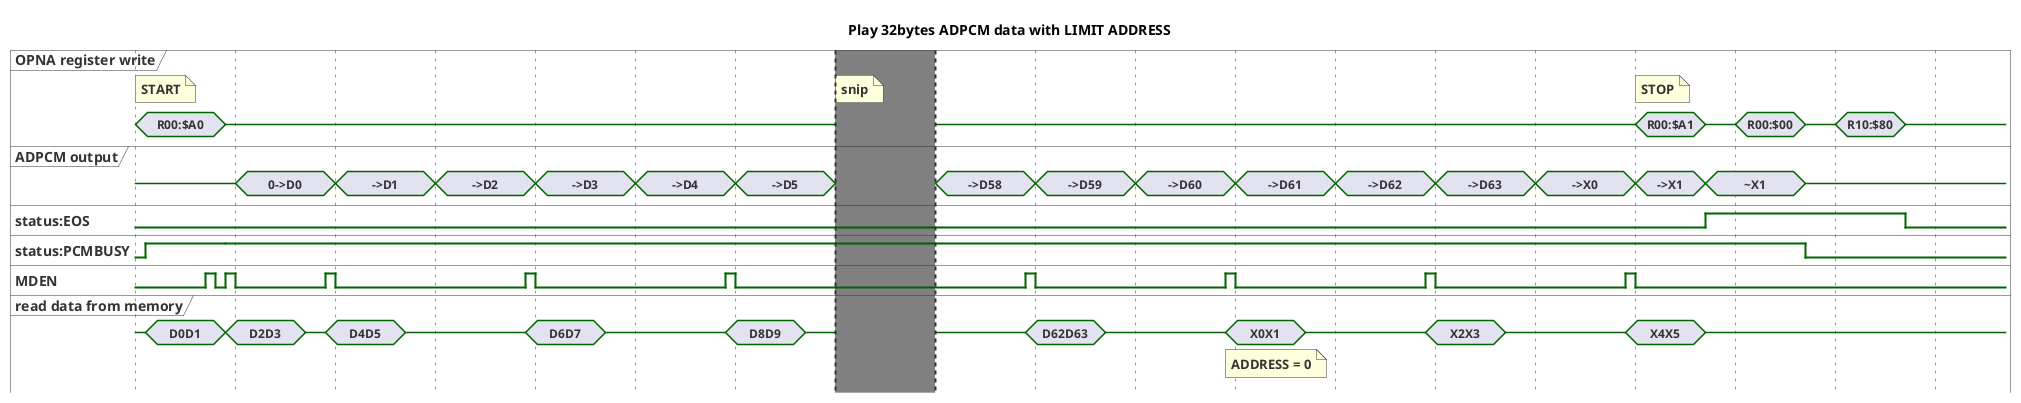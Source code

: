 @startuml
Title Play 32bytes ADPCM data with LIMIT ADDRESS

scale 100 as 100 pixels
hide time-axis

concise "OPNA register write" as OPNA
concise "ADPCM output" as OUT
binary "status:EOS" as EOS
binary "status:PCMBUSY" as PCMBUSY
binary "MDEN" as MDEN
concise "read data from memory" as RD

@0 as :start
@800 as :lasthalf
@1500 as :stopseq

'----------------------------------------------------------------

@:start
OPNA is "R00:$A0"
note top of OPNA: START 
OUT is {-}
RD is {-}
@+10
PCMBUSY is high
RD is "D0D1"
@+60
MDEN is high
@+10
MDEN is low
@+10
OPNA is {-}
PCMBUSY is high
MDEN is high
RD is "D2D3"
@+10
MDEN is low
@+70
RD is {-}

@:start+100
OPNA is {-}
OUT is "0->D0"
@+90
MDEN is high
RD is "D4D5"
@+10
MDEN is low
@+70
RD is {-}

@:start+200
OUT is "->D1"

@:start+300
OPNA is {-}
OUT is "->D2"
@+90
MDEN is high
RD is "D6D7"
@+10
MDEN is low
@+70
RD is {-}

@:start+400
OUT is "->D3"

@:start+500
OPNA is {-}
OUT is "->D4"
@+90
MDEN is high
RD is "D8D9"
@+10
MDEN is low
@+70
RD is {-}

@:start+600
OUT is "->D5"

@:start+700
note top of OPNA: snip
OPNA is {hidden}
OUT is {hidden}
MDEN is {hidden}
RD is {hidden}

'----------------------------------------------------------------

highlight 700 to 800 #Gray

'----------------------------------------------------------------

@:lasthalf
OPNA is {-}
OUT is "->D58"
RD is {-}
@+90
MDEN is high
RD is "D62D63"
@+10
MDEN is low
@+70
RD is {-}

@:lasthalf+100
OPNA is {-}
OUT is "->D59"


@:lasthalf+200
OPNA is {-}
OUT is "->D60"
@+90
MDEN is high
RD is "X0X1"
note bottom of RD: ADDRESS = 0
@+10
MDEN is low
@+70
RD is {-}

@:lasthalf+300
OPNA is {-}
OUT is "->D61"

@:lasthalf+400
OPNA is {-}
OUT is "->D62"
@+90
MDEN is high
RD is "X2X3"
@+10
MDEN is low
@+70
RD is {-}

@:lasthalf+500
OPNA is {-}
OUT is "->D63"


@:lasthalf+600
OPNA is {-}
OUT is "->X0"
@+90
MDEN is high
RD is "X4X5"
@+10
MDEN is low
@+70
RD is {-}





'----------------------------------------------------------------

@:stopseq
OPNA is "R00:$A1"
OUT is "->X1"
note top of OPNA: STOP
@+70
OPNA is {-}
OUT is "~X1"
EOS is high
@:stopseq+100
OPNA is "R00:$00"
@+70
OPNA is {-}
OUT is {-}
PCMBUSY is low
@:stopseq+200
OPNA is "R10:$80"
@+70
OPNA is {-}
EOS is low


@enduml